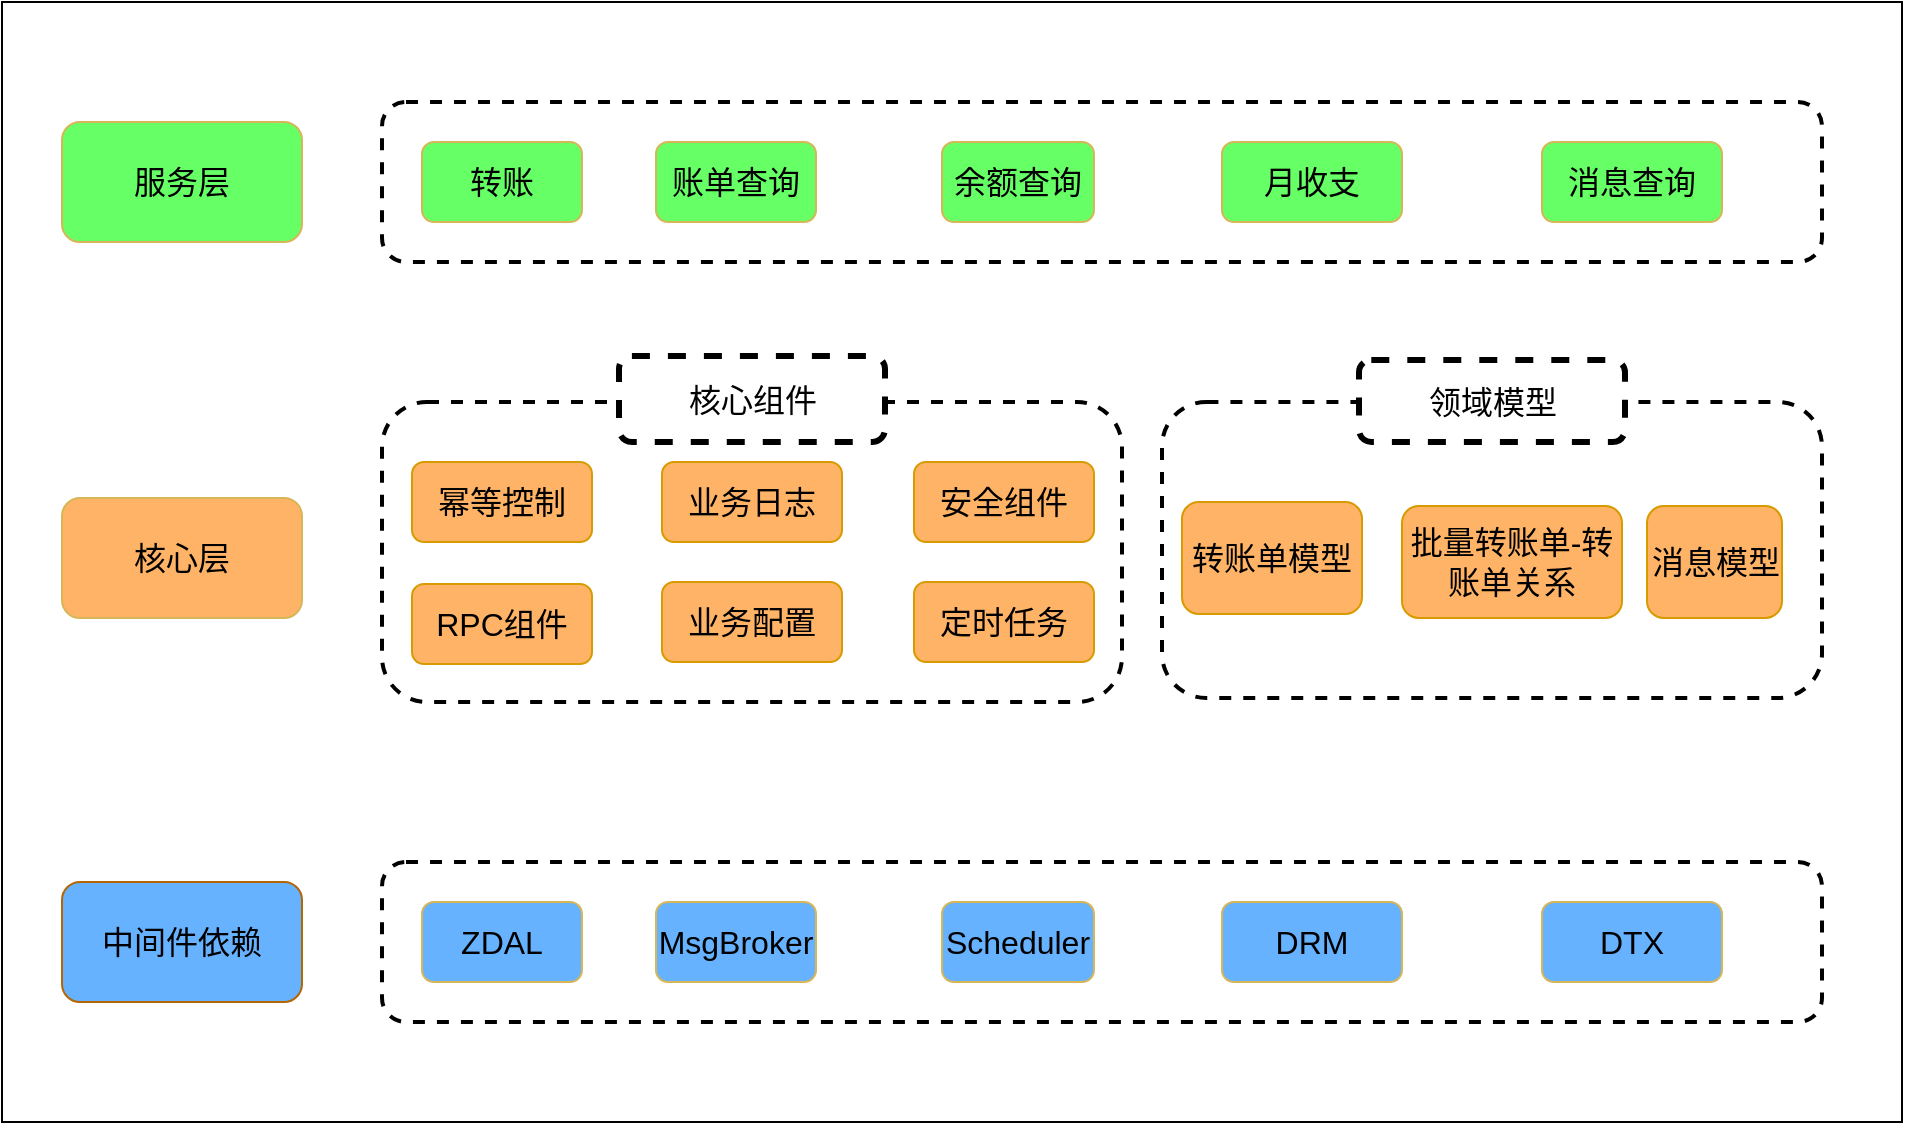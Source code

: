 <mxfile version="13.6.9" type="github">
  <diagram id="07fea595-8f29-1299-0266-81d95cde20df" name="Page-1">
    <mxGraphModel dx="358" dy="38" grid="1" gridSize="10" guides="1" tooltips="1" connect="1" arrows="1" fold="1" page="1" pageScale="1" pageWidth="1169" pageHeight="827" background="#ffffff" math="0" shadow="0">
      <root>
        <mxCell id="0" />
        <mxCell id="1" parent="0" />
        <mxCell id="-gCd0Y32cTzQUcOJ8ZMd-798" value="" style="rounded=0;whiteSpace=wrap;fontSize=16;spacing=2;shadow=0;" vertex="1" parent="1">
          <mxGeometry x="1190" y="960" width="950" height="560" as="geometry" />
        </mxCell>
        <mxCell id="-gCd0Y32cTzQUcOJ8ZMd-799" value="" style="rounded=1;whiteSpace=wrap;fontSize=16;fillColor=#FFFFFF;dashed=1;spacing=2;strokeWidth=2;" vertex="1" parent="1">
          <mxGeometry x="1380" y="1010" width="720" height="80" as="geometry" />
        </mxCell>
        <mxCell id="-gCd0Y32cTzQUcOJ8ZMd-802" value="服务层" style="rounded=1;whiteSpace=wrap;strokeColor=#d6b656;fontSize=16;spacing=2;fillColor=#66FF66;" vertex="1" parent="1">
          <mxGeometry x="1220" y="1020" width="120" height="60" as="geometry" />
        </mxCell>
        <mxCell id="-gCd0Y32cTzQUcOJ8ZMd-805" value="中间件依赖" style="rounded=1;whiteSpace=wrap;strokeColor=#b46504;fontSize=16;spacing=2;fillColor=#66B2FF;" vertex="1" parent="1">
          <mxGeometry x="1220" y="1400" width="120" height="60" as="geometry" />
        </mxCell>
        <mxCell id="-gCd0Y32cTzQUcOJ8ZMd-806" value="转账" style="rounded=1;whiteSpace=wrap;strokeColor=#d6b656;fontSize=16;spacing=2;fillColor=#66FF66;" vertex="1" parent="1">
          <mxGeometry x="1400" y="1030" width="80" height="40" as="geometry" />
        </mxCell>
        <mxCell id="-gCd0Y32cTzQUcOJ8ZMd-807" value="账单查询" style="rounded=1;whiteSpace=wrap;strokeColor=#d6b656;fontSize=16;spacing=2;fillColor=#66FF66;" vertex="1" parent="1">
          <mxGeometry x="1517" y="1030" width="80" height="40" as="geometry" />
        </mxCell>
        <mxCell id="-gCd0Y32cTzQUcOJ8ZMd-808" value="余额查询" style="rounded=1;whiteSpace=wrap;strokeColor=#d6b656;fontSize=16;spacing=2;fillColor=#66FF66;" vertex="1" parent="1">
          <mxGeometry x="1660" y="1030" width="76" height="40" as="geometry" />
        </mxCell>
        <mxCell id="-gCd0Y32cTzQUcOJ8ZMd-809" value="月收支" style="rounded=1;whiteSpace=wrap;strokeColor=#d6b656;fontSize=16;spacing=2;fillColor=#66FF66;" vertex="1" parent="1">
          <mxGeometry x="1800" y="1030" width="90" height="40" as="geometry" />
        </mxCell>
        <mxCell id="-gCd0Y32cTzQUcOJ8ZMd-810" value="消息查询" style="rounded=1;whiteSpace=wrap;strokeColor=#d6b656;fontSize=16;spacing=2;fillColor=#66FF66;" vertex="1" parent="1">
          <mxGeometry x="1960" y="1030" width="90" height="40" as="geometry" />
        </mxCell>
        <mxCell id="-gCd0Y32cTzQUcOJ8ZMd-844" value="" style="rounded=1;whiteSpace=wrap;fontSize=16;fillColor=#FFFFFF;dashed=1;spacing=2;strokeWidth=2;" vertex="1" parent="1">
          <mxGeometry x="1380" y="1160" width="370" height="150" as="geometry" />
        </mxCell>
        <mxCell id="-gCd0Y32cTzQUcOJ8ZMd-845" value="核心层" style="rounded=1;whiteSpace=wrap;strokeColor=#d6b656;fontSize=16;spacing=2;fillColor=#FFB366;" vertex="1" parent="1">
          <mxGeometry x="1220" y="1208" width="120" height="60" as="geometry" />
        </mxCell>
        <mxCell id="-gCd0Y32cTzQUcOJ8ZMd-832" value="幂等控制" style="rounded=1;whiteSpace=wrap;strokeColor=#d79b00;fontSize=16;spacing=2;fillColor=#FFB366;" vertex="1" parent="1">
          <mxGeometry x="1395" y="1190" width="90" height="40" as="geometry" />
        </mxCell>
        <mxCell id="-gCd0Y32cTzQUcOJ8ZMd-834" value="安全组件" style="rounded=1;whiteSpace=wrap;strokeColor=#d79b00;fontSize=16;spacing=2;fillColor=#FFB366;" vertex="1" parent="1">
          <mxGeometry x="1646" y="1190" width="90" height="40" as="geometry" />
        </mxCell>
        <mxCell id="-gCd0Y32cTzQUcOJ8ZMd-836" value="业务配置" style="rounded=1;whiteSpace=wrap;strokeColor=#d79b00;fontSize=16;spacing=2;fillColor=#FFB366;" vertex="1" parent="1">
          <mxGeometry x="1520" y="1250" width="90" height="40" as="geometry" />
        </mxCell>
        <mxCell id="-gCd0Y32cTzQUcOJ8ZMd-838" value="定时任务" style="rounded=1;whiteSpace=wrap;strokeColor=#d79b00;fontSize=16;spacing=2;fillColor=#FFB366;" vertex="1" parent="1">
          <mxGeometry x="1646" y="1250" width="90" height="40" as="geometry" />
        </mxCell>
        <mxCell id="-gCd0Y32cTzQUcOJ8ZMd-837" value="RPC组件" style="rounded=1;whiteSpace=wrap;strokeColor=#d79b00;fontSize=16;spacing=2;fillColor=#FFB366;" vertex="1" parent="1">
          <mxGeometry x="1395" y="1251" width="90" height="40" as="geometry" />
        </mxCell>
        <mxCell id="-gCd0Y32cTzQUcOJ8ZMd-863" value="业务日志" style="rounded=1;whiteSpace=wrap;strokeColor=#d79b00;fontSize=16;spacing=2;fillColor=#FFB366;" vertex="1" parent="1">
          <mxGeometry x="1520" y="1190" width="90" height="40" as="geometry" />
        </mxCell>
        <mxCell id="-gCd0Y32cTzQUcOJ8ZMd-871" value="" style="rounded=1;whiteSpace=wrap;fontSize=16;fillColor=#FFFFFF;dashed=1;spacing=2;strokeWidth=2;" vertex="1" parent="1">
          <mxGeometry x="1380" y="1390" width="720" height="80" as="geometry" />
        </mxCell>
        <mxCell id="-gCd0Y32cTzQUcOJ8ZMd-872" value="ZDAL" style="rounded=1;whiteSpace=wrap;strokeColor=#d6b656;fontSize=16;spacing=2;fillColor=#66B2FF;" vertex="1" parent="1">
          <mxGeometry x="1400" y="1410" width="80" height="40" as="geometry" />
        </mxCell>
        <mxCell id="-gCd0Y32cTzQUcOJ8ZMd-873" value="MsgBroker" style="rounded=1;whiteSpace=wrap;strokeColor=#d6b656;fontSize=16;spacing=2;fillColor=#66B2FF;" vertex="1" parent="1">
          <mxGeometry x="1517" y="1410" width="80" height="40" as="geometry" />
        </mxCell>
        <mxCell id="-gCd0Y32cTzQUcOJ8ZMd-874" value="Scheduler" style="rounded=1;whiteSpace=wrap;strokeColor=#d6b656;fontSize=16;spacing=2;fillColor=#66B2FF;" vertex="1" parent="1">
          <mxGeometry x="1660" y="1410" width="76" height="40" as="geometry" />
        </mxCell>
        <mxCell id="-gCd0Y32cTzQUcOJ8ZMd-875" value="DRM" style="rounded=1;whiteSpace=wrap;strokeColor=#d6b656;fontSize=16;spacing=2;fillColor=#66B2FF;" vertex="1" parent="1">
          <mxGeometry x="1800" y="1410" width="90" height="40" as="geometry" />
        </mxCell>
        <mxCell id="-gCd0Y32cTzQUcOJ8ZMd-876" value="DTX" style="rounded=1;whiteSpace=wrap;strokeColor=#d6b656;fontSize=16;spacing=2;fillColor=#66B2FF;" vertex="1" parent="1">
          <mxGeometry x="1960" y="1410" width="90" height="40" as="geometry" />
        </mxCell>
        <mxCell id="-gCd0Y32cTzQUcOJ8ZMd-882" value="" style="rounded=1;whiteSpace=wrap;fontSize=16;fillColor=#FFFFFF;dashed=1;spacing=2;strokeWidth=2;" vertex="1" parent="1">
          <mxGeometry x="1770" y="1160" width="330" height="148" as="geometry" />
        </mxCell>
        <mxCell id="-gCd0Y32cTzQUcOJ8ZMd-826" value="转账单模型" style="rounded=1;whiteSpace=wrap;strokeColor=#d79b00;fontSize=16;spacing=2;fillColor=#FFB366;" vertex="1" parent="1">
          <mxGeometry x="1780" y="1210" width="90" height="56" as="geometry" />
        </mxCell>
        <mxCell id="-gCd0Y32cTzQUcOJ8ZMd-827" value="批量转账单-转账单关系" style="rounded=1;whiteSpace=wrap;strokeColor=#d79b00;fontSize=16;spacing=2;fillColor=#FFB366;" vertex="1" parent="1">
          <mxGeometry x="1890" y="1212" width="110" height="56" as="geometry" />
        </mxCell>
        <mxCell id="-gCd0Y32cTzQUcOJ8ZMd-828" value="消息模型" style="rounded=1;whiteSpace=wrap;strokeColor=#d79b00;fontSize=16;spacing=2;fillColor=#FFB366;" vertex="1" parent="1">
          <mxGeometry x="2012.5" y="1212" width="67.5" height="56" as="geometry" />
        </mxCell>
        <mxCell id="-gCd0Y32cTzQUcOJ8ZMd-886" value="核心组件" style="rounded=1;whiteSpace=wrap;fontSize=16;spacing=2;dashed=1;strokeWidth=3;" vertex="1" parent="1">
          <mxGeometry x="1498.5" y="1137" width="133" height="43" as="geometry" />
        </mxCell>
        <mxCell id="-gCd0Y32cTzQUcOJ8ZMd-887" value="领域模型" style="rounded=1;whiteSpace=wrap;fontSize=16;spacing=2;dashed=1;strokeWidth=3;" vertex="1" parent="1">
          <mxGeometry x="1868.5" y="1139" width="133" height="41" as="geometry" />
        </mxCell>
      </root>
    </mxGraphModel>
  </diagram>
</mxfile>
